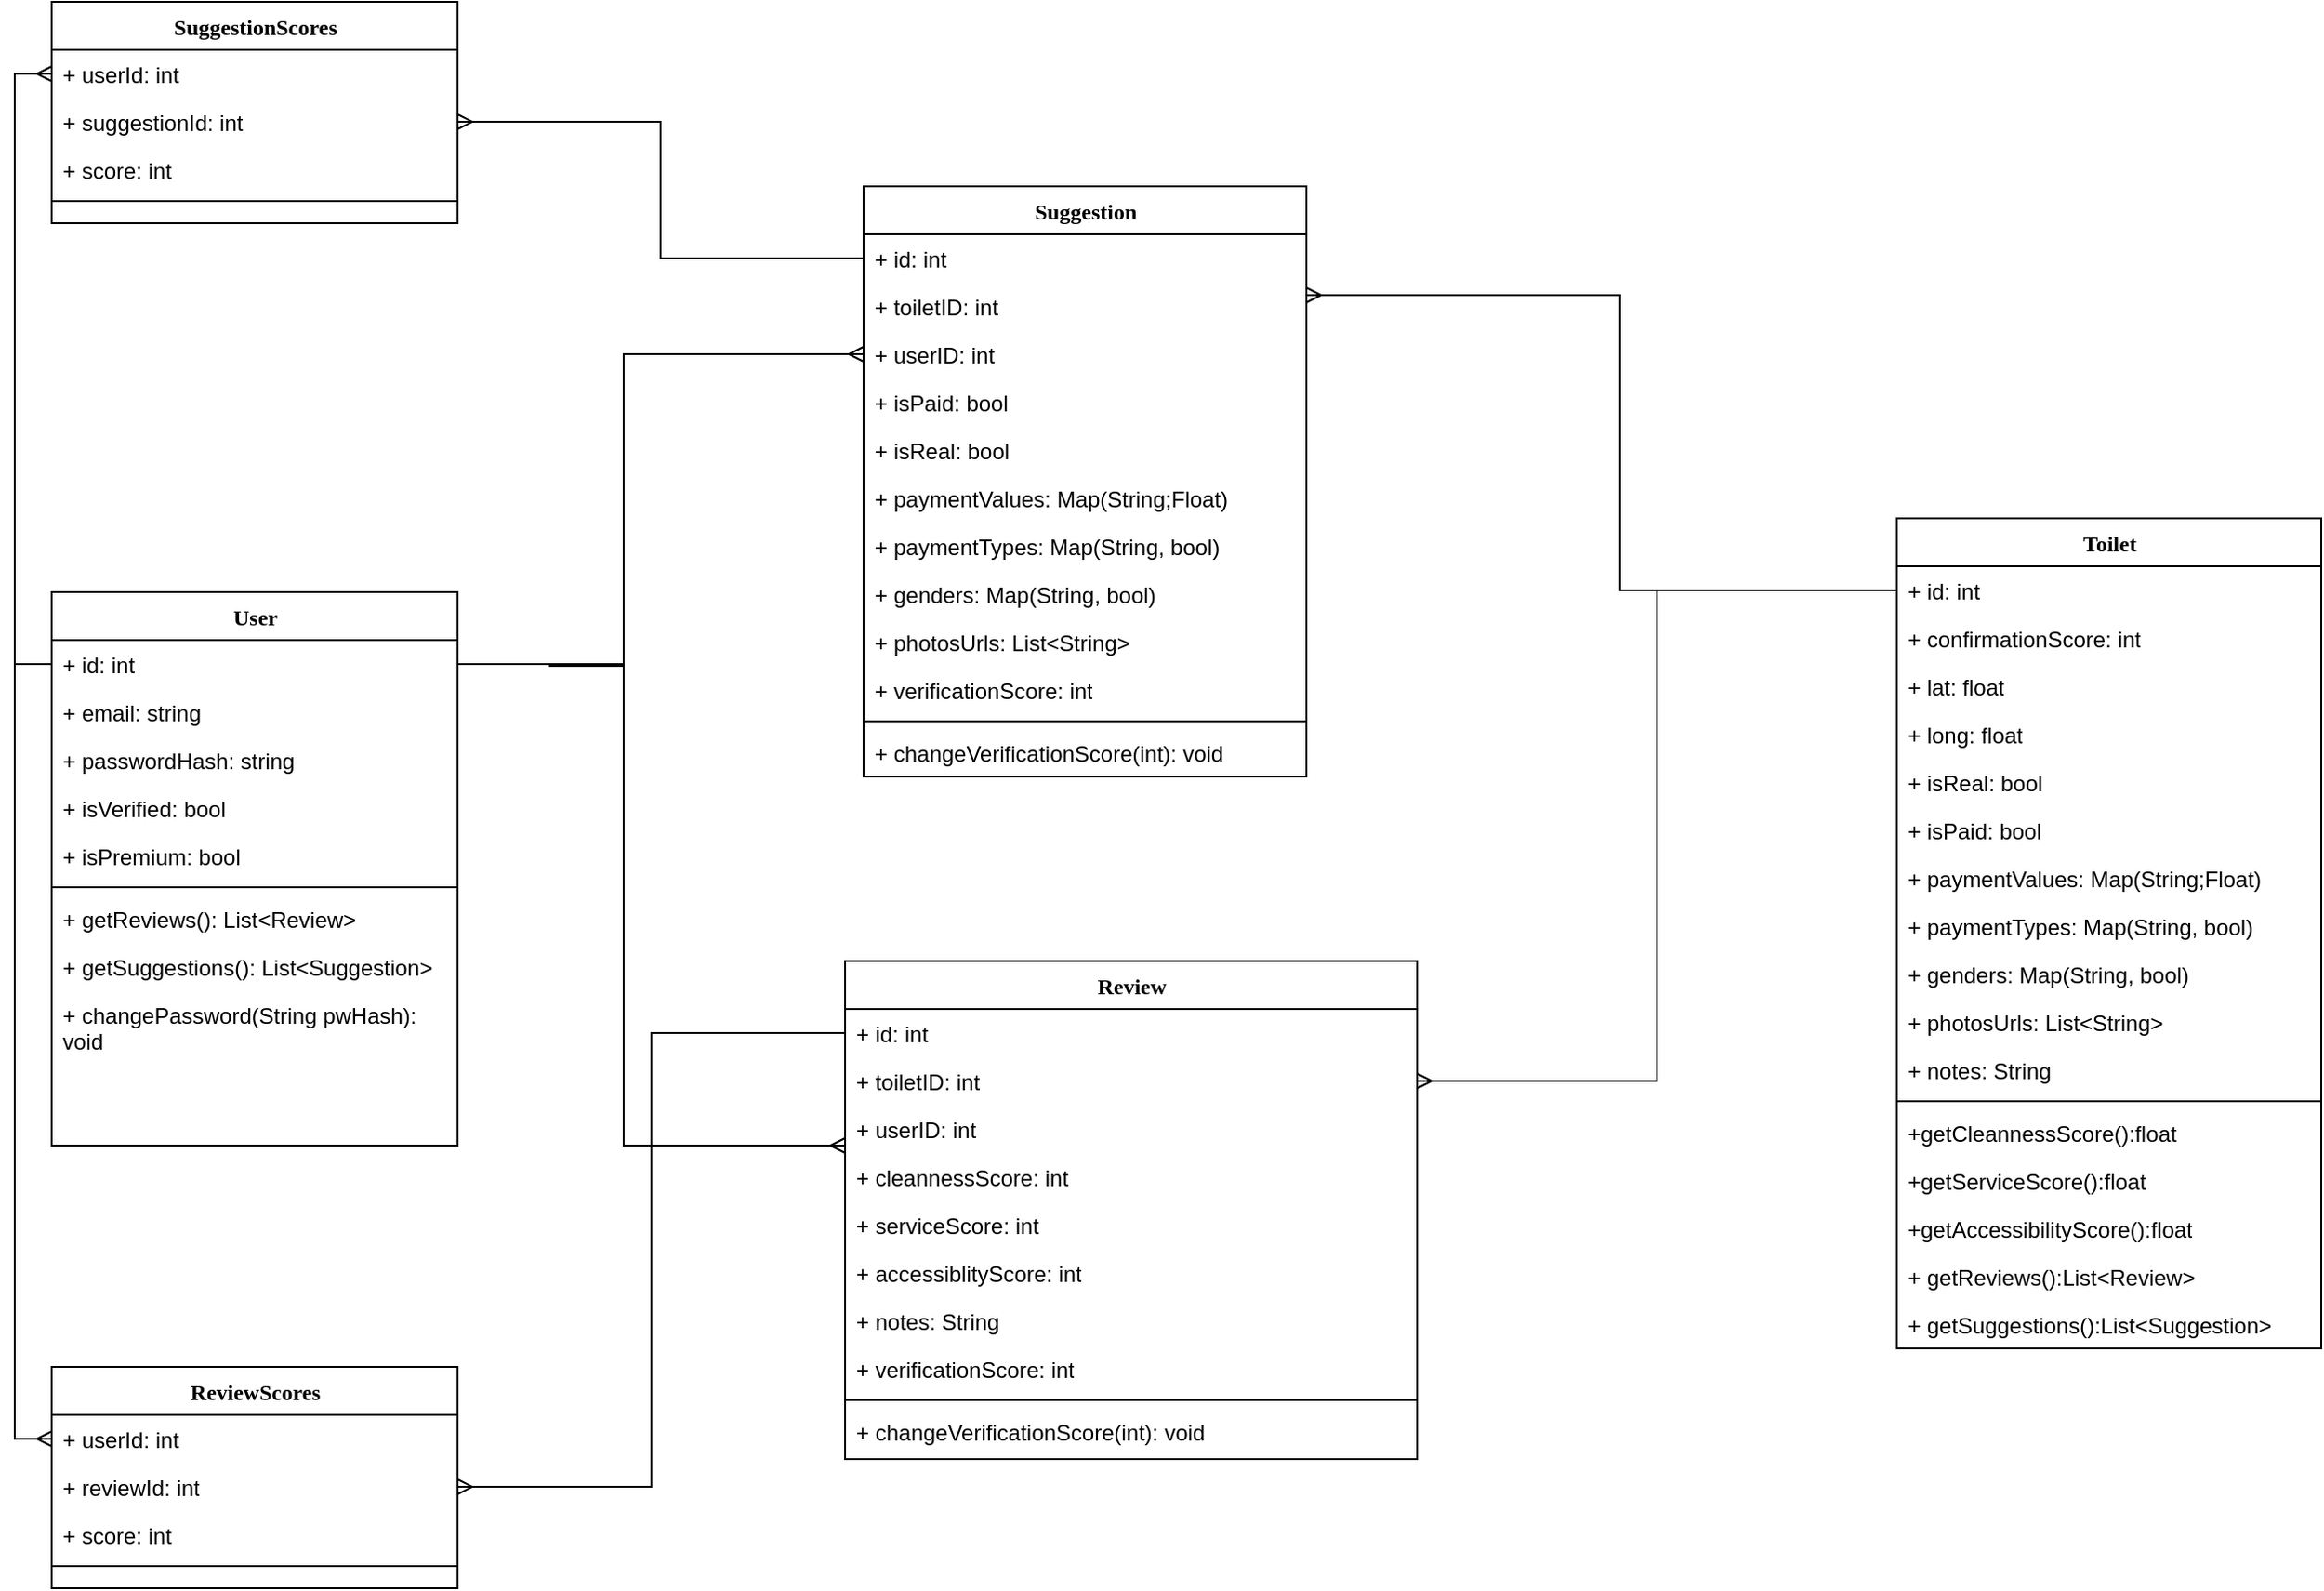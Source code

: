 <mxfile version="24.7.10">
  <diagram name="Page-1" id="9f46799a-70d6-7492-0946-bef42562c5a5">
    <mxGraphModel dx="1885" dy="1854" grid="1" gridSize="10" guides="1" tooltips="1" connect="1" arrows="1" fold="1" page="1" pageScale="1" pageWidth="1100" pageHeight="850" background="none" math="0" shadow="0">
      <root>
        <mxCell id="0" />
        <mxCell id="1" parent="0" />
        <mxCell id="78961159f06e98e8-17" value="User" style="swimlane;html=1;fontStyle=1;align=center;verticalAlign=top;childLayout=stackLayout;horizontal=1;startSize=26;horizontalStack=0;resizeParent=1;resizeLast=0;collapsible=1;marginBottom=0;swimlaneFillColor=#ffffff;rounded=0;shadow=0;comic=0;labelBackgroundColor=none;strokeWidth=1;fillColor=none;fontFamily=Verdana;fontSize=12" parent="1" vertex="1">
          <mxGeometry x="500" y="200" width="220" height="300" as="geometry" />
        </mxCell>
        <mxCell id="5Q6uXu7A93tVTa6x0u-e-2" value="+ id: int" style="text;html=1;strokeColor=none;fillColor=none;align=left;verticalAlign=top;spacingLeft=4;spacingRight=4;whiteSpace=wrap;overflow=hidden;rotatable=0;points=[[0,0.5],[1,0.5]];portConstraint=eastwest;" vertex="1" parent="78961159f06e98e8-17">
          <mxGeometry y="26" width="220" height="26" as="geometry" />
        </mxCell>
        <mxCell id="78961159f06e98e8-21" value="+ email: string" style="text;html=1;strokeColor=none;fillColor=none;align=left;verticalAlign=top;spacingLeft=4;spacingRight=4;whiteSpace=wrap;overflow=hidden;rotatable=0;points=[[0,0.5],[1,0.5]];portConstraint=eastwest;" parent="78961159f06e98e8-17" vertex="1">
          <mxGeometry y="52" width="220" height="26" as="geometry" />
        </mxCell>
        <mxCell id="78961159f06e98e8-23" value="+ passwordHash: string" style="text;html=1;strokeColor=none;fillColor=none;align=left;verticalAlign=top;spacingLeft=4;spacingRight=4;whiteSpace=wrap;overflow=hidden;rotatable=0;points=[[0,0.5],[1,0.5]];portConstraint=eastwest;" parent="78961159f06e98e8-17" vertex="1">
          <mxGeometry y="78" width="220" height="26" as="geometry" />
        </mxCell>
        <mxCell id="5Q6uXu7A93tVTa6x0u-e-60" value="+ isVerified: bool" style="text;html=1;strokeColor=none;fillColor=none;align=left;verticalAlign=top;spacingLeft=4;spacingRight=4;whiteSpace=wrap;overflow=hidden;rotatable=0;points=[[0,0.5],[1,0.5]];portConstraint=eastwest;" vertex="1" parent="78961159f06e98e8-17">
          <mxGeometry y="104" width="220" height="26" as="geometry" />
        </mxCell>
        <mxCell id="5Q6uXu7A93tVTa6x0u-e-59" value="+ isPremium: bool" style="text;html=1;strokeColor=none;fillColor=none;align=left;verticalAlign=top;spacingLeft=4;spacingRight=4;whiteSpace=wrap;overflow=hidden;rotatable=0;points=[[0,0.5],[1,0.5]];portConstraint=eastwest;" vertex="1" parent="78961159f06e98e8-17">
          <mxGeometry y="130" width="220" height="26" as="geometry" />
        </mxCell>
        <mxCell id="78961159f06e98e8-19" value="" style="line;html=1;strokeWidth=1;fillColor=none;align=left;verticalAlign=middle;spacingTop=-1;spacingLeft=3;spacingRight=3;rotatable=0;labelPosition=right;points=[];portConstraint=eastwest;" parent="78961159f06e98e8-17" vertex="1">
          <mxGeometry y="156" width="220" height="8" as="geometry" />
        </mxCell>
        <mxCell id="78961159f06e98e8-20" value="+ getReviews(): List&amp;lt;Review&amp;gt;" style="text;html=1;strokeColor=none;fillColor=none;align=left;verticalAlign=top;spacingLeft=4;spacingRight=4;whiteSpace=wrap;overflow=hidden;rotatable=0;points=[[0,0.5],[1,0.5]];portConstraint=eastwest;" parent="78961159f06e98e8-17" vertex="1">
          <mxGeometry y="164" width="220" height="26" as="geometry" />
        </mxCell>
        <mxCell id="5Q6uXu7A93tVTa6x0u-e-58" value="+ getSuggestions(): List&amp;lt;Suggestion&amp;gt;" style="text;html=1;strokeColor=none;fillColor=none;align=left;verticalAlign=top;spacingLeft=4;spacingRight=4;whiteSpace=wrap;overflow=hidden;rotatable=0;points=[[0,0.5],[1,0.5]];portConstraint=eastwest;" vertex="1" parent="78961159f06e98e8-17">
          <mxGeometry y="190" width="220" height="26" as="geometry" />
        </mxCell>
        <mxCell id="78961159f06e98e8-27" value="+ changePassword(String pwHash): void" style="text;html=1;strokeColor=none;fillColor=none;align=left;verticalAlign=top;spacingLeft=4;spacingRight=4;whiteSpace=wrap;overflow=hidden;rotatable=0;points=[[0,0.5],[1,0.5]];portConstraint=eastwest;" parent="78961159f06e98e8-17" vertex="1">
          <mxGeometry y="216" width="220" height="38" as="geometry" />
        </mxCell>
        <mxCell id="78961159f06e98e8-30" value="Toilet" style="swimlane;html=1;fontStyle=1;align=center;verticalAlign=top;childLayout=stackLayout;horizontal=1;startSize=26;horizontalStack=0;resizeParent=1;resizeLast=0;collapsible=1;marginBottom=0;swimlaneFillColor=#ffffff;rounded=0;shadow=0;comic=0;labelBackgroundColor=none;strokeWidth=1;fillColor=none;fontFamily=Verdana;fontSize=12" parent="1" vertex="1">
          <mxGeometry x="1500" y="160" width="230" height="450" as="geometry" />
        </mxCell>
        <mxCell id="78961159f06e98e8-31" value="+ id: int" style="text;html=1;strokeColor=none;fillColor=none;align=left;verticalAlign=top;spacingLeft=4;spacingRight=4;whiteSpace=wrap;overflow=hidden;rotatable=0;points=[[0,0.5],[1,0.5]];portConstraint=eastwest;" parent="78961159f06e98e8-30" vertex="1">
          <mxGeometry y="26" width="230" height="26" as="geometry" />
        </mxCell>
        <mxCell id="5Q6uXu7A93tVTa6x0u-e-63" value="+ confirmationScore: int" style="text;html=1;strokeColor=none;fillColor=none;align=left;verticalAlign=top;spacingLeft=4;spacingRight=4;whiteSpace=wrap;overflow=hidden;rotatable=0;points=[[0,0.5],[1,0.5]];portConstraint=eastwest;" vertex="1" parent="78961159f06e98e8-30">
          <mxGeometry y="52" width="230" height="26" as="geometry" />
        </mxCell>
        <mxCell id="5Q6uXu7A93tVTa6x0u-e-5" value="+ lat&lt;span style=&quot;background-color: initial;&quot;&gt;: float&lt;/span&gt;&lt;div&gt;&lt;span style=&quot;background-color: initial;&quot;&gt;&lt;br&gt;&lt;/span&gt;&lt;/div&gt;" style="text;html=1;strokeColor=none;fillColor=none;align=left;verticalAlign=top;spacingLeft=4;spacingRight=4;whiteSpace=wrap;overflow=hidden;rotatable=0;points=[[0,0.5],[1,0.5]];portConstraint=eastwest;" vertex="1" parent="78961159f06e98e8-30">
          <mxGeometry y="78" width="230" height="26" as="geometry" />
        </mxCell>
        <mxCell id="78961159f06e98e8-32" value="+ long: float" style="text;html=1;strokeColor=none;fillColor=none;align=left;verticalAlign=top;spacingLeft=4;spacingRight=4;whiteSpace=wrap;overflow=hidden;rotatable=0;points=[[0,0.5],[1,0.5]];portConstraint=eastwest;" parent="78961159f06e98e8-30" vertex="1">
          <mxGeometry y="104" width="230" height="26" as="geometry" />
        </mxCell>
        <mxCell id="5Q6uXu7A93tVTa6x0u-e-19" value="+ isReal: bool" style="text;html=1;strokeColor=none;fillColor=none;align=left;verticalAlign=top;spacingLeft=4;spacingRight=4;whiteSpace=wrap;overflow=hidden;rotatable=0;points=[[0,0.5],[1,0.5]];portConstraint=eastwest;" vertex="1" parent="78961159f06e98e8-30">
          <mxGeometry y="130" width="230" height="26" as="geometry" />
        </mxCell>
        <mxCell id="78961159f06e98e8-33" value="+ isPaid&lt;span style=&quot;background-color: initial;&quot;&gt;: bool&lt;/span&gt;" style="text;html=1;strokeColor=none;fillColor=none;align=left;verticalAlign=top;spacingLeft=4;spacingRight=4;whiteSpace=wrap;overflow=hidden;rotatable=0;points=[[0,0.5],[1,0.5]];portConstraint=eastwest;" parent="78961159f06e98e8-30" vertex="1">
          <mxGeometry y="156" width="230" height="26" as="geometry" />
        </mxCell>
        <mxCell id="78961159f06e98e8-37" value="+ paymentValues: Map(String;Float)" style="text;html=1;strokeColor=none;fillColor=none;align=left;verticalAlign=top;spacingLeft=4;spacingRight=4;whiteSpace=wrap;overflow=hidden;rotatable=0;points=[[0,0.5],[1,0.5]];portConstraint=eastwest;" parent="78961159f06e98e8-30" vertex="1">
          <mxGeometry y="182" width="230" height="26" as="geometry" />
        </mxCell>
        <mxCell id="5Q6uXu7A93tVTa6x0u-e-61" value="+ paymentTypes: Map(String, bool)" style="text;html=1;strokeColor=none;fillColor=none;align=left;verticalAlign=top;spacingLeft=4;spacingRight=4;whiteSpace=wrap;overflow=hidden;rotatable=0;points=[[0,0.5],[1,0.5]];portConstraint=eastwest;" vertex="1" parent="78961159f06e98e8-30">
          <mxGeometry y="208" width="230" height="26" as="geometry" />
        </mxCell>
        <mxCell id="78961159f06e98e8-34" value="+ genders: Map(String, bool)" style="text;html=1;strokeColor=none;fillColor=none;align=left;verticalAlign=top;spacingLeft=4;spacingRight=4;whiteSpace=wrap;overflow=hidden;rotatable=0;points=[[0,0.5],[1,0.5]];portConstraint=eastwest;" parent="78961159f06e98e8-30" vertex="1">
          <mxGeometry y="234" width="230" height="26" as="geometry" />
        </mxCell>
        <mxCell id="78961159f06e98e8-36" value="+ photosUrls: List&amp;lt;String&amp;gt;" style="text;html=1;strokeColor=none;fillColor=none;align=left;verticalAlign=top;spacingLeft=4;spacingRight=4;whiteSpace=wrap;overflow=hidden;rotatable=0;points=[[0,0.5],[1,0.5]];portConstraint=eastwest;" parent="78961159f06e98e8-30" vertex="1">
          <mxGeometry y="260" width="230" height="26" as="geometry" />
        </mxCell>
        <mxCell id="5Q6uXu7A93tVTa6x0u-e-21" value="+ notes: String" style="text;html=1;strokeColor=none;fillColor=none;align=left;verticalAlign=top;spacingLeft=4;spacingRight=4;whiteSpace=wrap;overflow=hidden;rotatable=0;points=[[0,0.5],[1,0.5]];portConstraint=eastwest;" vertex="1" parent="78961159f06e98e8-30">
          <mxGeometry y="286" width="230" height="26" as="geometry" />
        </mxCell>
        <mxCell id="78961159f06e98e8-38" value="" style="line;html=1;strokeWidth=1;fillColor=none;align=left;verticalAlign=middle;spacingTop=-1;spacingLeft=3;spacingRight=3;rotatable=0;labelPosition=right;points=[];portConstraint=eastwest;" parent="78961159f06e98e8-30" vertex="1">
          <mxGeometry y="312" width="230" height="8" as="geometry" />
        </mxCell>
        <mxCell id="78961159f06e98e8-39" value="+getCleannessScore():float" style="text;html=1;strokeColor=none;fillColor=none;align=left;verticalAlign=top;spacingLeft=4;spacingRight=4;whiteSpace=wrap;overflow=hidden;rotatable=0;points=[[0,0.5],[1,0.5]];portConstraint=eastwest;" parent="78961159f06e98e8-30" vertex="1">
          <mxGeometry y="320" width="230" height="26" as="geometry" />
        </mxCell>
        <mxCell id="5Q6uXu7A93tVTa6x0u-e-56" value="+getServiceScore():float" style="text;html=1;strokeColor=none;fillColor=none;align=left;verticalAlign=top;spacingLeft=4;spacingRight=4;whiteSpace=wrap;overflow=hidden;rotatable=0;points=[[0,0.5],[1,0.5]];portConstraint=eastwest;" vertex="1" parent="78961159f06e98e8-30">
          <mxGeometry y="346" width="230" height="26" as="geometry" />
        </mxCell>
        <mxCell id="5Q6uXu7A93tVTa6x0u-e-57" value="+getAccessibilityScore():float" style="text;html=1;strokeColor=none;fillColor=none;align=left;verticalAlign=top;spacingLeft=4;spacingRight=4;whiteSpace=wrap;overflow=hidden;rotatable=0;points=[[0,0.5],[1,0.5]];portConstraint=eastwest;" vertex="1" parent="78961159f06e98e8-30">
          <mxGeometry y="372" width="230" height="26" as="geometry" />
        </mxCell>
        <mxCell id="78961159f06e98e8-40" value="+ getReviews():List&amp;lt;Review&amp;gt;" style="text;html=1;strokeColor=none;fillColor=none;align=left;verticalAlign=top;spacingLeft=4;spacingRight=4;whiteSpace=wrap;overflow=hidden;rotatable=0;points=[[0,0.5],[1,0.5]];portConstraint=eastwest;" parent="78961159f06e98e8-30" vertex="1">
          <mxGeometry y="398" width="230" height="26" as="geometry" />
        </mxCell>
        <mxCell id="78961159f06e98e8-42" value="+ getSuggestions():List&amp;lt;Suggestion&amp;gt;" style="text;html=1;strokeColor=none;fillColor=none;align=left;verticalAlign=top;spacingLeft=4;spacingRight=4;whiteSpace=wrap;overflow=hidden;rotatable=0;points=[[0,0.5],[1,0.5]];portConstraint=eastwest;" parent="78961159f06e98e8-30" vertex="1">
          <mxGeometry y="424" width="230" height="26" as="geometry" />
        </mxCell>
        <mxCell id="78961159f06e98e8-43" value="Review" style="swimlane;html=1;fontStyle=1;align=center;verticalAlign=top;childLayout=stackLayout;horizontal=1;startSize=26;horizontalStack=0;resizeParent=1;resizeLast=0;collapsible=1;marginBottom=0;swimlaneFillColor=#ffffff;rounded=0;shadow=0;comic=0;labelBackgroundColor=none;strokeWidth=1;fillColor=none;fontFamily=Verdana;fontSize=12" parent="1" vertex="1">
          <mxGeometry x="930" y="400" width="310" height="270" as="geometry" />
        </mxCell>
        <mxCell id="5Q6uXu7A93tVTa6x0u-e-3" value="+ id: int" style="text;html=1;strokeColor=none;fillColor=none;align=left;verticalAlign=top;spacingLeft=4;spacingRight=4;whiteSpace=wrap;overflow=hidden;rotatable=0;points=[[0,0.5],[1,0.5]];portConstraint=eastwest;" vertex="1" parent="78961159f06e98e8-43">
          <mxGeometry y="26" width="310" height="26" as="geometry" />
        </mxCell>
        <mxCell id="5Q6uXu7A93tVTa6x0u-e-22" value="+ toiletID: int" style="text;html=1;strokeColor=none;fillColor=none;align=left;verticalAlign=top;spacingLeft=4;spacingRight=4;whiteSpace=wrap;overflow=hidden;rotatable=0;points=[[0,0.5],[1,0.5]];portConstraint=eastwest;" vertex="1" parent="78961159f06e98e8-43">
          <mxGeometry y="52" width="310" height="26" as="geometry" />
        </mxCell>
        <mxCell id="5Q6uXu7A93tVTa6x0u-e-23" value="+ userID: int" style="text;html=1;strokeColor=none;fillColor=none;align=left;verticalAlign=top;spacingLeft=4;spacingRight=4;whiteSpace=wrap;overflow=hidden;rotatable=0;points=[[0,0.5],[1,0.5]];portConstraint=eastwest;" vertex="1" parent="78961159f06e98e8-43">
          <mxGeometry y="78" width="310" height="26" as="geometry" />
        </mxCell>
        <mxCell id="78961159f06e98e8-44" value="+ cleannessScore: int" style="text;html=1;strokeColor=none;fillColor=none;align=left;verticalAlign=top;spacingLeft=4;spacingRight=4;whiteSpace=wrap;overflow=hidden;rotatable=0;points=[[0,0.5],[1,0.5]];portConstraint=eastwest;" parent="78961159f06e98e8-43" vertex="1">
          <mxGeometry y="104" width="310" height="26" as="geometry" />
        </mxCell>
        <mxCell id="78961159f06e98e8-45" value="+ serviceScore: int" style="text;html=1;strokeColor=none;fillColor=none;align=left;verticalAlign=top;spacingLeft=4;spacingRight=4;whiteSpace=wrap;overflow=hidden;rotatable=0;points=[[0,0.5],[1,0.5]];portConstraint=eastwest;" parent="78961159f06e98e8-43" vertex="1">
          <mxGeometry y="130" width="310" height="26" as="geometry" />
        </mxCell>
        <mxCell id="78961159f06e98e8-49" value="+ accessiblityScore: int" style="text;html=1;strokeColor=none;fillColor=none;align=left;verticalAlign=top;spacingLeft=4;spacingRight=4;whiteSpace=wrap;overflow=hidden;rotatable=0;points=[[0,0.5],[1,0.5]];portConstraint=eastwest;" parent="78961159f06e98e8-43" vertex="1">
          <mxGeometry y="156" width="310" height="26" as="geometry" />
        </mxCell>
        <mxCell id="78961159f06e98e8-50" value="+ notes: String" style="text;html=1;strokeColor=none;fillColor=none;align=left;verticalAlign=top;spacingLeft=4;spacingRight=4;whiteSpace=wrap;overflow=hidden;rotatable=0;points=[[0,0.5],[1,0.5]];portConstraint=eastwest;" parent="78961159f06e98e8-43" vertex="1">
          <mxGeometry y="182" width="310" height="26" as="geometry" />
        </mxCell>
        <mxCell id="5Q6uXu7A93tVTa6x0u-e-25" value="+ verificationScore: int" style="text;html=1;strokeColor=none;fillColor=none;align=left;verticalAlign=top;spacingLeft=4;spacingRight=4;whiteSpace=wrap;overflow=hidden;rotatable=0;points=[[0,0.5],[1,0.5]];portConstraint=eastwest;" vertex="1" parent="78961159f06e98e8-43">
          <mxGeometry y="208" width="310" height="26" as="geometry" />
        </mxCell>
        <mxCell id="78961159f06e98e8-51" value="" style="line;html=1;strokeWidth=1;fillColor=none;align=left;verticalAlign=middle;spacingTop=-1;spacingLeft=3;spacingRight=3;rotatable=0;labelPosition=right;points=[];portConstraint=eastwest;" parent="78961159f06e98e8-43" vertex="1">
          <mxGeometry y="234" width="310" height="8" as="geometry" />
        </mxCell>
        <mxCell id="5Q6uXu7A93tVTa6x0u-e-26" value="+ changeVerificationScore(int): void" style="text;html=1;strokeColor=none;fillColor=none;align=left;verticalAlign=top;spacingLeft=4;spacingRight=4;whiteSpace=wrap;overflow=hidden;rotatable=0;points=[[0,0.5],[1,0.5]];portConstraint=eastwest;" vertex="1" parent="78961159f06e98e8-43">
          <mxGeometry y="242" width="310" height="26" as="geometry" />
        </mxCell>
        <mxCell id="5Q6uXu7A93tVTa6x0u-e-6" value="Suggestion" style="swimlane;html=1;fontStyle=1;align=center;verticalAlign=top;childLayout=stackLayout;horizontal=1;startSize=26;horizontalStack=0;resizeParent=1;resizeLast=0;collapsible=1;marginBottom=0;swimlaneFillColor=#ffffff;rounded=0;shadow=0;comic=0;labelBackgroundColor=none;strokeWidth=1;fillColor=none;fontFamily=Verdana;fontSize=12" vertex="1" parent="1">
          <mxGeometry x="940" y="-20" width="240" height="320" as="geometry" />
        </mxCell>
        <mxCell id="5Q6uXu7A93tVTa6x0u-e-7" value="+ id: int" style="text;html=1;strokeColor=none;fillColor=none;align=left;verticalAlign=top;spacingLeft=4;spacingRight=4;whiteSpace=wrap;overflow=hidden;rotatable=0;points=[[0,0.5],[1,0.5]];portConstraint=eastwest;" vertex="1" parent="5Q6uXu7A93tVTa6x0u-e-6">
          <mxGeometry y="26" width="240" height="26" as="geometry" />
        </mxCell>
        <mxCell id="5Q6uXu7A93tVTa6x0u-e-32" value="+ toiletID: int" style="text;html=1;strokeColor=none;fillColor=none;align=left;verticalAlign=top;spacingLeft=4;spacingRight=4;whiteSpace=wrap;overflow=hidden;rotatable=0;points=[[0,0.5],[1,0.5]];portConstraint=eastwest;" vertex="1" parent="5Q6uXu7A93tVTa6x0u-e-6">
          <mxGeometry y="52" width="240" height="26" as="geometry" />
        </mxCell>
        <mxCell id="5Q6uXu7A93tVTa6x0u-e-35" value="+ userID: int" style="text;html=1;strokeColor=none;fillColor=none;align=left;verticalAlign=top;spacingLeft=4;spacingRight=4;whiteSpace=wrap;overflow=hidden;rotatable=0;points=[[0,0.5],[1,0.5]];portConstraint=eastwest;" vertex="1" parent="5Q6uXu7A93tVTa6x0u-e-6">
          <mxGeometry y="78" width="240" height="26" as="geometry" />
        </mxCell>
        <mxCell id="5Q6uXu7A93tVTa6x0u-e-15" value="+ isPaid&lt;span style=&quot;background-color: initial;&quot;&gt;: bool&lt;/span&gt;" style="text;html=1;strokeColor=none;fillColor=none;align=left;verticalAlign=top;spacingLeft=4;spacingRight=4;whiteSpace=wrap;overflow=hidden;rotatable=0;points=[[0,0.5],[1,0.5]];portConstraint=eastwest;" vertex="1" parent="5Q6uXu7A93tVTa6x0u-e-6">
          <mxGeometry y="104" width="240" height="26" as="geometry" />
        </mxCell>
        <mxCell id="5Q6uXu7A93tVTa6x0u-e-20" value="+ isReal: bool" style="text;html=1;strokeColor=none;fillColor=none;align=left;verticalAlign=top;spacingLeft=4;spacingRight=4;whiteSpace=wrap;overflow=hidden;rotatable=0;points=[[0,0.5],[1,0.5]];portConstraint=eastwest;" vertex="1" parent="5Q6uXu7A93tVTa6x0u-e-6">
          <mxGeometry y="130" width="240" height="26" as="geometry" />
        </mxCell>
        <mxCell id="5Q6uXu7A93tVTa6x0u-e-16" value="+ paymentValues: Map(String;Float)" style="text;html=1;strokeColor=none;fillColor=none;align=left;verticalAlign=top;spacingLeft=4;spacingRight=4;whiteSpace=wrap;overflow=hidden;rotatable=0;points=[[0,0.5],[1,0.5]];portConstraint=eastwest;" vertex="1" parent="5Q6uXu7A93tVTa6x0u-e-6">
          <mxGeometry y="156" width="240" height="26" as="geometry" />
        </mxCell>
        <mxCell id="5Q6uXu7A93tVTa6x0u-e-62" value="+ paymentTypes: Map(String, bool)" style="text;html=1;strokeColor=none;fillColor=none;align=left;verticalAlign=top;spacingLeft=4;spacingRight=4;whiteSpace=wrap;overflow=hidden;rotatable=0;points=[[0,0.5],[1,0.5]];portConstraint=eastwest;" vertex="1" parent="5Q6uXu7A93tVTa6x0u-e-6">
          <mxGeometry y="182" width="240" height="26" as="geometry" />
        </mxCell>
        <mxCell id="5Q6uXu7A93tVTa6x0u-e-17" value="+ genders: Map(String, bool)" style="text;html=1;strokeColor=none;fillColor=none;align=left;verticalAlign=top;spacingLeft=4;spacingRight=4;whiteSpace=wrap;overflow=hidden;rotatable=0;points=[[0,0.5],[1,0.5]];portConstraint=eastwest;" vertex="1" parent="5Q6uXu7A93tVTa6x0u-e-6">
          <mxGeometry y="208" width="240" height="26" as="geometry" />
        </mxCell>
        <mxCell id="5Q6uXu7A93tVTa6x0u-e-18" value="+ photosUrls: List&amp;lt;String&amp;gt;" style="text;html=1;strokeColor=none;fillColor=none;align=left;verticalAlign=top;spacingLeft=4;spacingRight=4;whiteSpace=wrap;overflow=hidden;rotatable=0;points=[[0,0.5],[1,0.5]];portConstraint=eastwest;" vertex="1" parent="5Q6uXu7A93tVTa6x0u-e-6">
          <mxGeometry y="234" width="240" height="26" as="geometry" />
        </mxCell>
        <mxCell id="5Q6uXu7A93tVTa6x0u-e-24" value="+ verificationScore: int" style="text;html=1;strokeColor=none;fillColor=none;align=left;verticalAlign=top;spacingLeft=4;spacingRight=4;whiteSpace=wrap;overflow=hidden;rotatable=0;points=[[0,0.5],[1,0.5]];portConstraint=eastwest;" vertex="1" parent="5Q6uXu7A93tVTa6x0u-e-6">
          <mxGeometry y="260" width="240" height="26" as="geometry" />
        </mxCell>
        <mxCell id="5Q6uXu7A93tVTa6x0u-e-12" value="" style="line;html=1;strokeWidth=1;fillColor=none;align=left;verticalAlign=middle;spacingTop=-1;spacingLeft=3;spacingRight=3;rotatable=0;labelPosition=right;points=[];portConstraint=eastwest;" vertex="1" parent="5Q6uXu7A93tVTa6x0u-e-6">
          <mxGeometry y="286" width="240" height="8" as="geometry" />
        </mxCell>
        <mxCell id="5Q6uXu7A93tVTa6x0u-e-13" value="+ changeVerificationScore(int): void" style="text;html=1;strokeColor=none;fillColor=none;align=left;verticalAlign=top;spacingLeft=4;spacingRight=4;whiteSpace=wrap;overflow=hidden;rotatable=0;points=[[0,0.5],[1,0.5]];portConstraint=eastwest;" vertex="1" parent="5Q6uXu7A93tVTa6x0u-e-6">
          <mxGeometry y="294" width="240" height="26" as="geometry" />
        </mxCell>
        <mxCell id="5Q6uXu7A93tVTa6x0u-e-28" style="edgeStyle=orthogonalEdgeStyle;rounded=0;orthogonalLoop=1;jettySize=auto;html=1;endArrow=ERmany;endFill=0;" edge="1" parent="1" source="78961159f06e98e8-31" target="5Q6uXu7A93tVTa6x0u-e-22">
          <mxGeometry relative="1" as="geometry" />
        </mxCell>
        <mxCell id="5Q6uXu7A93tVTa6x0u-e-29" style="edgeStyle=orthogonalEdgeStyle;rounded=0;orthogonalLoop=1;jettySize=auto;html=1;endArrow=ERmany;endFill=0;" edge="1" parent="1" target="5Q6uXu7A93tVTa6x0u-e-23">
          <mxGeometry relative="1" as="geometry">
            <mxPoint x="760" y="239" as="sourcePoint" />
            <mxPoint x="920" y="510.034" as="targetPoint" />
            <Array as="points">
              <mxPoint x="810" y="239" />
              <mxPoint x="810" y="500" />
            </Array>
          </mxGeometry>
        </mxCell>
        <mxCell id="5Q6uXu7A93tVTa6x0u-e-33" style="edgeStyle=orthogonalEdgeStyle;rounded=0;orthogonalLoop=1;jettySize=auto;html=1;endArrow=ERmany;endFill=0;" edge="1" parent="1" source="78961159f06e98e8-31" target="5Q6uXu7A93tVTa6x0u-e-32">
          <mxGeometry relative="1" as="geometry">
            <Array as="points">
              <mxPoint x="1350" y="199" />
              <mxPoint x="1350" y="39" />
            </Array>
          </mxGeometry>
        </mxCell>
        <mxCell id="5Q6uXu7A93tVTa6x0u-e-34" style="edgeStyle=orthogonalEdgeStyle;rounded=0;orthogonalLoop=1;jettySize=auto;html=1;endArrow=ERmany;endFill=0;" edge="1" parent="1" source="5Q6uXu7A93tVTa6x0u-e-2" target="5Q6uXu7A93tVTa6x0u-e-35">
          <mxGeometry relative="1" as="geometry">
            <mxPoint x="210" y="576" as="sourcePoint" />
            <mxPoint x="890" y="520" as="targetPoint" />
            <Array as="points">
              <mxPoint x="770" y="239" />
              <mxPoint x="770" y="240" />
              <mxPoint x="810" y="240" />
              <mxPoint x="810" y="71" />
            </Array>
          </mxGeometry>
        </mxCell>
        <mxCell id="5Q6uXu7A93tVTa6x0u-e-36" value="SuggestionScores" style="swimlane;html=1;fontStyle=1;align=center;verticalAlign=top;childLayout=stackLayout;horizontal=1;startSize=26;horizontalStack=0;resizeParent=1;resizeLast=0;collapsible=1;marginBottom=0;swimlaneFillColor=#ffffff;rounded=0;shadow=0;comic=0;labelBackgroundColor=none;strokeWidth=1;fillColor=none;fontFamily=Verdana;fontSize=12" vertex="1" parent="1">
          <mxGeometry x="500" y="-120" width="220" height="120" as="geometry" />
        </mxCell>
        <mxCell id="5Q6uXu7A93tVTa6x0u-e-37" value="+ userId: int" style="text;html=1;strokeColor=none;fillColor=none;align=left;verticalAlign=top;spacingLeft=4;spacingRight=4;whiteSpace=wrap;overflow=hidden;rotatable=0;points=[[0,0.5],[1,0.5]];portConstraint=eastwest;" vertex="1" parent="5Q6uXu7A93tVTa6x0u-e-36">
          <mxGeometry y="26" width="220" height="26" as="geometry" />
        </mxCell>
        <mxCell id="5Q6uXu7A93tVTa6x0u-e-50" value="+ suggestionId: int" style="text;html=1;strokeColor=none;fillColor=none;align=left;verticalAlign=top;spacingLeft=4;spacingRight=4;whiteSpace=wrap;overflow=hidden;rotatable=0;points=[[0,0.5],[1,0.5]];portConstraint=eastwest;" vertex="1" parent="5Q6uXu7A93tVTa6x0u-e-36">
          <mxGeometry y="52" width="220" height="26" as="geometry" />
        </mxCell>
        <mxCell id="5Q6uXu7A93tVTa6x0u-e-38" value="+ score: int" style="text;html=1;strokeColor=none;fillColor=none;align=left;verticalAlign=top;spacingLeft=4;spacingRight=4;whiteSpace=wrap;overflow=hidden;rotatable=0;points=[[0,0.5],[1,0.5]];portConstraint=eastwest;" vertex="1" parent="5Q6uXu7A93tVTa6x0u-e-36">
          <mxGeometry y="78" width="220" height="26" as="geometry" />
        </mxCell>
        <mxCell id="5Q6uXu7A93tVTa6x0u-e-43" value="" style="line;html=1;strokeWidth=1;fillColor=none;align=left;verticalAlign=middle;spacingTop=-1;spacingLeft=3;spacingRight=3;rotatable=0;labelPosition=right;points=[];portConstraint=eastwest;" vertex="1" parent="5Q6uXu7A93tVTa6x0u-e-36">
          <mxGeometry y="104" width="220" height="8" as="geometry" />
        </mxCell>
        <mxCell id="5Q6uXu7A93tVTa6x0u-e-46" value="ReviewScores" style="swimlane;html=1;fontStyle=1;align=center;verticalAlign=top;childLayout=stackLayout;horizontal=1;startSize=26;horizontalStack=0;resizeParent=1;resizeLast=0;collapsible=1;marginBottom=0;swimlaneFillColor=#ffffff;rounded=0;shadow=0;comic=0;labelBackgroundColor=none;strokeWidth=1;fillColor=none;fontFamily=Verdana;fontSize=12" vertex="1" parent="1">
          <mxGeometry x="500" y="620" width="220" height="120" as="geometry" />
        </mxCell>
        <mxCell id="5Q6uXu7A93tVTa6x0u-e-47" value="+ userId: int" style="text;html=1;strokeColor=none;fillColor=none;align=left;verticalAlign=top;spacingLeft=4;spacingRight=4;whiteSpace=wrap;overflow=hidden;rotatable=0;points=[[0,0.5],[1,0.5]];portConstraint=eastwest;" vertex="1" parent="5Q6uXu7A93tVTa6x0u-e-46">
          <mxGeometry y="26" width="220" height="26" as="geometry" />
        </mxCell>
        <mxCell id="5Q6uXu7A93tVTa6x0u-e-51" value="+ reviewId: int" style="text;html=1;strokeColor=none;fillColor=none;align=left;verticalAlign=top;spacingLeft=4;spacingRight=4;whiteSpace=wrap;overflow=hidden;rotatable=0;points=[[0,0.5],[1,0.5]];portConstraint=eastwest;" vertex="1" parent="5Q6uXu7A93tVTa6x0u-e-46">
          <mxGeometry y="52" width="220" height="26" as="geometry" />
        </mxCell>
        <mxCell id="5Q6uXu7A93tVTa6x0u-e-48" value="+ score: int" style="text;html=1;strokeColor=none;fillColor=none;align=left;verticalAlign=top;spacingLeft=4;spacingRight=4;whiteSpace=wrap;overflow=hidden;rotatable=0;points=[[0,0.5],[1,0.5]];portConstraint=eastwest;" vertex="1" parent="5Q6uXu7A93tVTa6x0u-e-46">
          <mxGeometry y="78" width="220" height="26" as="geometry" />
        </mxCell>
        <mxCell id="5Q6uXu7A93tVTa6x0u-e-49" value="" style="line;html=1;strokeWidth=1;fillColor=none;align=left;verticalAlign=middle;spacingTop=-1;spacingLeft=3;spacingRight=3;rotatable=0;labelPosition=right;points=[];portConstraint=eastwest;" vertex="1" parent="5Q6uXu7A93tVTa6x0u-e-46">
          <mxGeometry y="104" width="220" height="8" as="geometry" />
        </mxCell>
        <mxCell id="5Q6uXu7A93tVTa6x0u-e-52" style="edgeStyle=orthogonalEdgeStyle;rounded=0;orthogonalLoop=1;jettySize=auto;html=1;entryX=0;entryY=0.5;entryDx=0;entryDy=0;endArrow=ERmany;endFill=0;" edge="1" parent="1" source="5Q6uXu7A93tVTa6x0u-e-2" target="5Q6uXu7A93tVTa6x0u-e-37">
          <mxGeometry relative="1" as="geometry" />
        </mxCell>
        <mxCell id="5Q6uXu7A93tVTa6x0u-e-53" style="edgeStyle=orthogonalEdgeStyle;rounded=0;orthogonalLoop=1;jettySize=auto;html=1;entryX=0;entryY=0.5;entryDx=0;entryDy=0;endArrow=ERmany;endFill=0;" edge="1" parent="1" source="5Q6uXu7A93tVTa6x0u-e-2" target="5Q6uXu7A93tVTa6x0u-e-47">
          <mxGeometry relative="1" as="geometry" />
        </mxCell>
        <mxCell id="5Q6uXu7A93tVTa6x0u-e-54" style="edgeStyle=orthogonalEdgeStyle;rounded=0;orthogonalLoop=1;jettySize=auto;html=1;endArrow=none;endFill=0;startArrow=ERmany;startFill=0;" edge="1" parent="1" source="5Q6uXu7A93tVTa6x0u-e-51" target="5Q6uXu7A93tVTa6x0u-e-3">
          <mxGeometry relative="1" as="geometry" />
        </mxCell>
        <mxCell id="5Q6uXu7A93tVTa6x0u-e-55" style="edgeStyle=orthogonalEdgeStyle;rounded=0;orthogonalLoop=1;jettySize=auto;html=1;endArrow=none;endFill=0;startArrow=ERmany;startFill=0;" edge="1" parent="1" source="5Q6uXu7A93tVTa6x0u-e-50" target="5Q6uXu7A93tVTa6x0u-e-7">
          <mxGeometry relative="1" as="geometry" />
        </mxCell>
      </root>
    </mxGraphModel>
  </diagram>
</mxfile>
